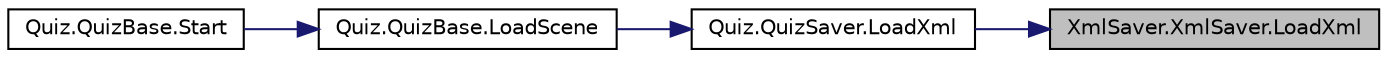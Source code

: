 digraph "XmlSaver.XmlSaver.LoadXml"
{
 // INTERACTIVE_SVG=YES
 // LATEX_PDF_SIZE
  edge [fontname="Helvetica",fontsize="10",labelfontname="Helvetica",labelfontsize="10"];
  node [fontname="Helvetica",fontsize="10",shape=record];
  rankdir="RL";
  Node1 [label="XmlSaver.XmlSaver.LoadXml",height=0.2,width=0.4,color="black", fillcolor="grey75", style="filled", fontcolor="black",tooltip="加载XML"];
  Node1 -> Node2 [dir="back",color="midnightblue",fontsize="10",style="solid",fontname="Helvetica"];
  Node2 [label="Quiz.QuizSaver.LoadXml",height=0.2,width=0.4,color="black", fillcolor="white", style="filled",URL="$class_quiz_1_1_quiz_saver.html#aef41fcd137b407a0a895105e32eba5fe",tooltip="读取XML文件"];
  Node2 -> Node3 [dir="back",color="midnightblue",fontsize="10",style="solid",fontname="Helvetica"];
  Node3 [label="Quiz.QuizBase.LoadScene",height=0.2,width=0.4,color="black", fillcolor="white", style="filled",URL="$class_quiz_1_1_quiz_base.html#a89bc488d570a05d7dea68aae8b9f7541",tooltip=" "];
  Node3 -> Node4 [dir="back",color="midnightblue",fontsize="10",style="solid",fontname="Helvetica"];
  Node4 [label="Quiz.QuizBase.Start",height=0.2,width=0.4,color="black", fillcolor="white", style="filled",URL="$class_quiz_1_1_quiz_base.html#a62bd75950b67b8daa323ace19bc8cc7c",tooltip="是否加载完成"];
}
